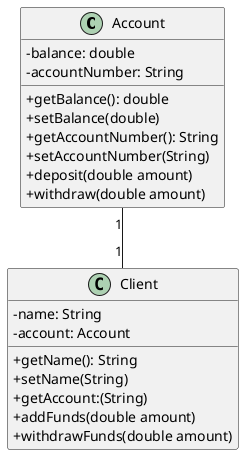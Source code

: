 @startuml
'https://plantuml.com/class-diagram
skinparam classAttributeIconSize 0
class Account{
    -balance: double
    -accountNumber: String
    +getBalance(): double
    +setBalance(double)
    +getAccountNumber(): String
    +setAccountNumber(String)
    +deposit(double amount)
    +withdraw(double amount)
}

class Client{
    -name: String
    -account: Account
    +getName(): String
    +setName(String)
    +getAccount:(String)
    +addFunds(double amount)
    +withdrawFunds(double amount)
}

Account"1" -- "1"Client
@enduml